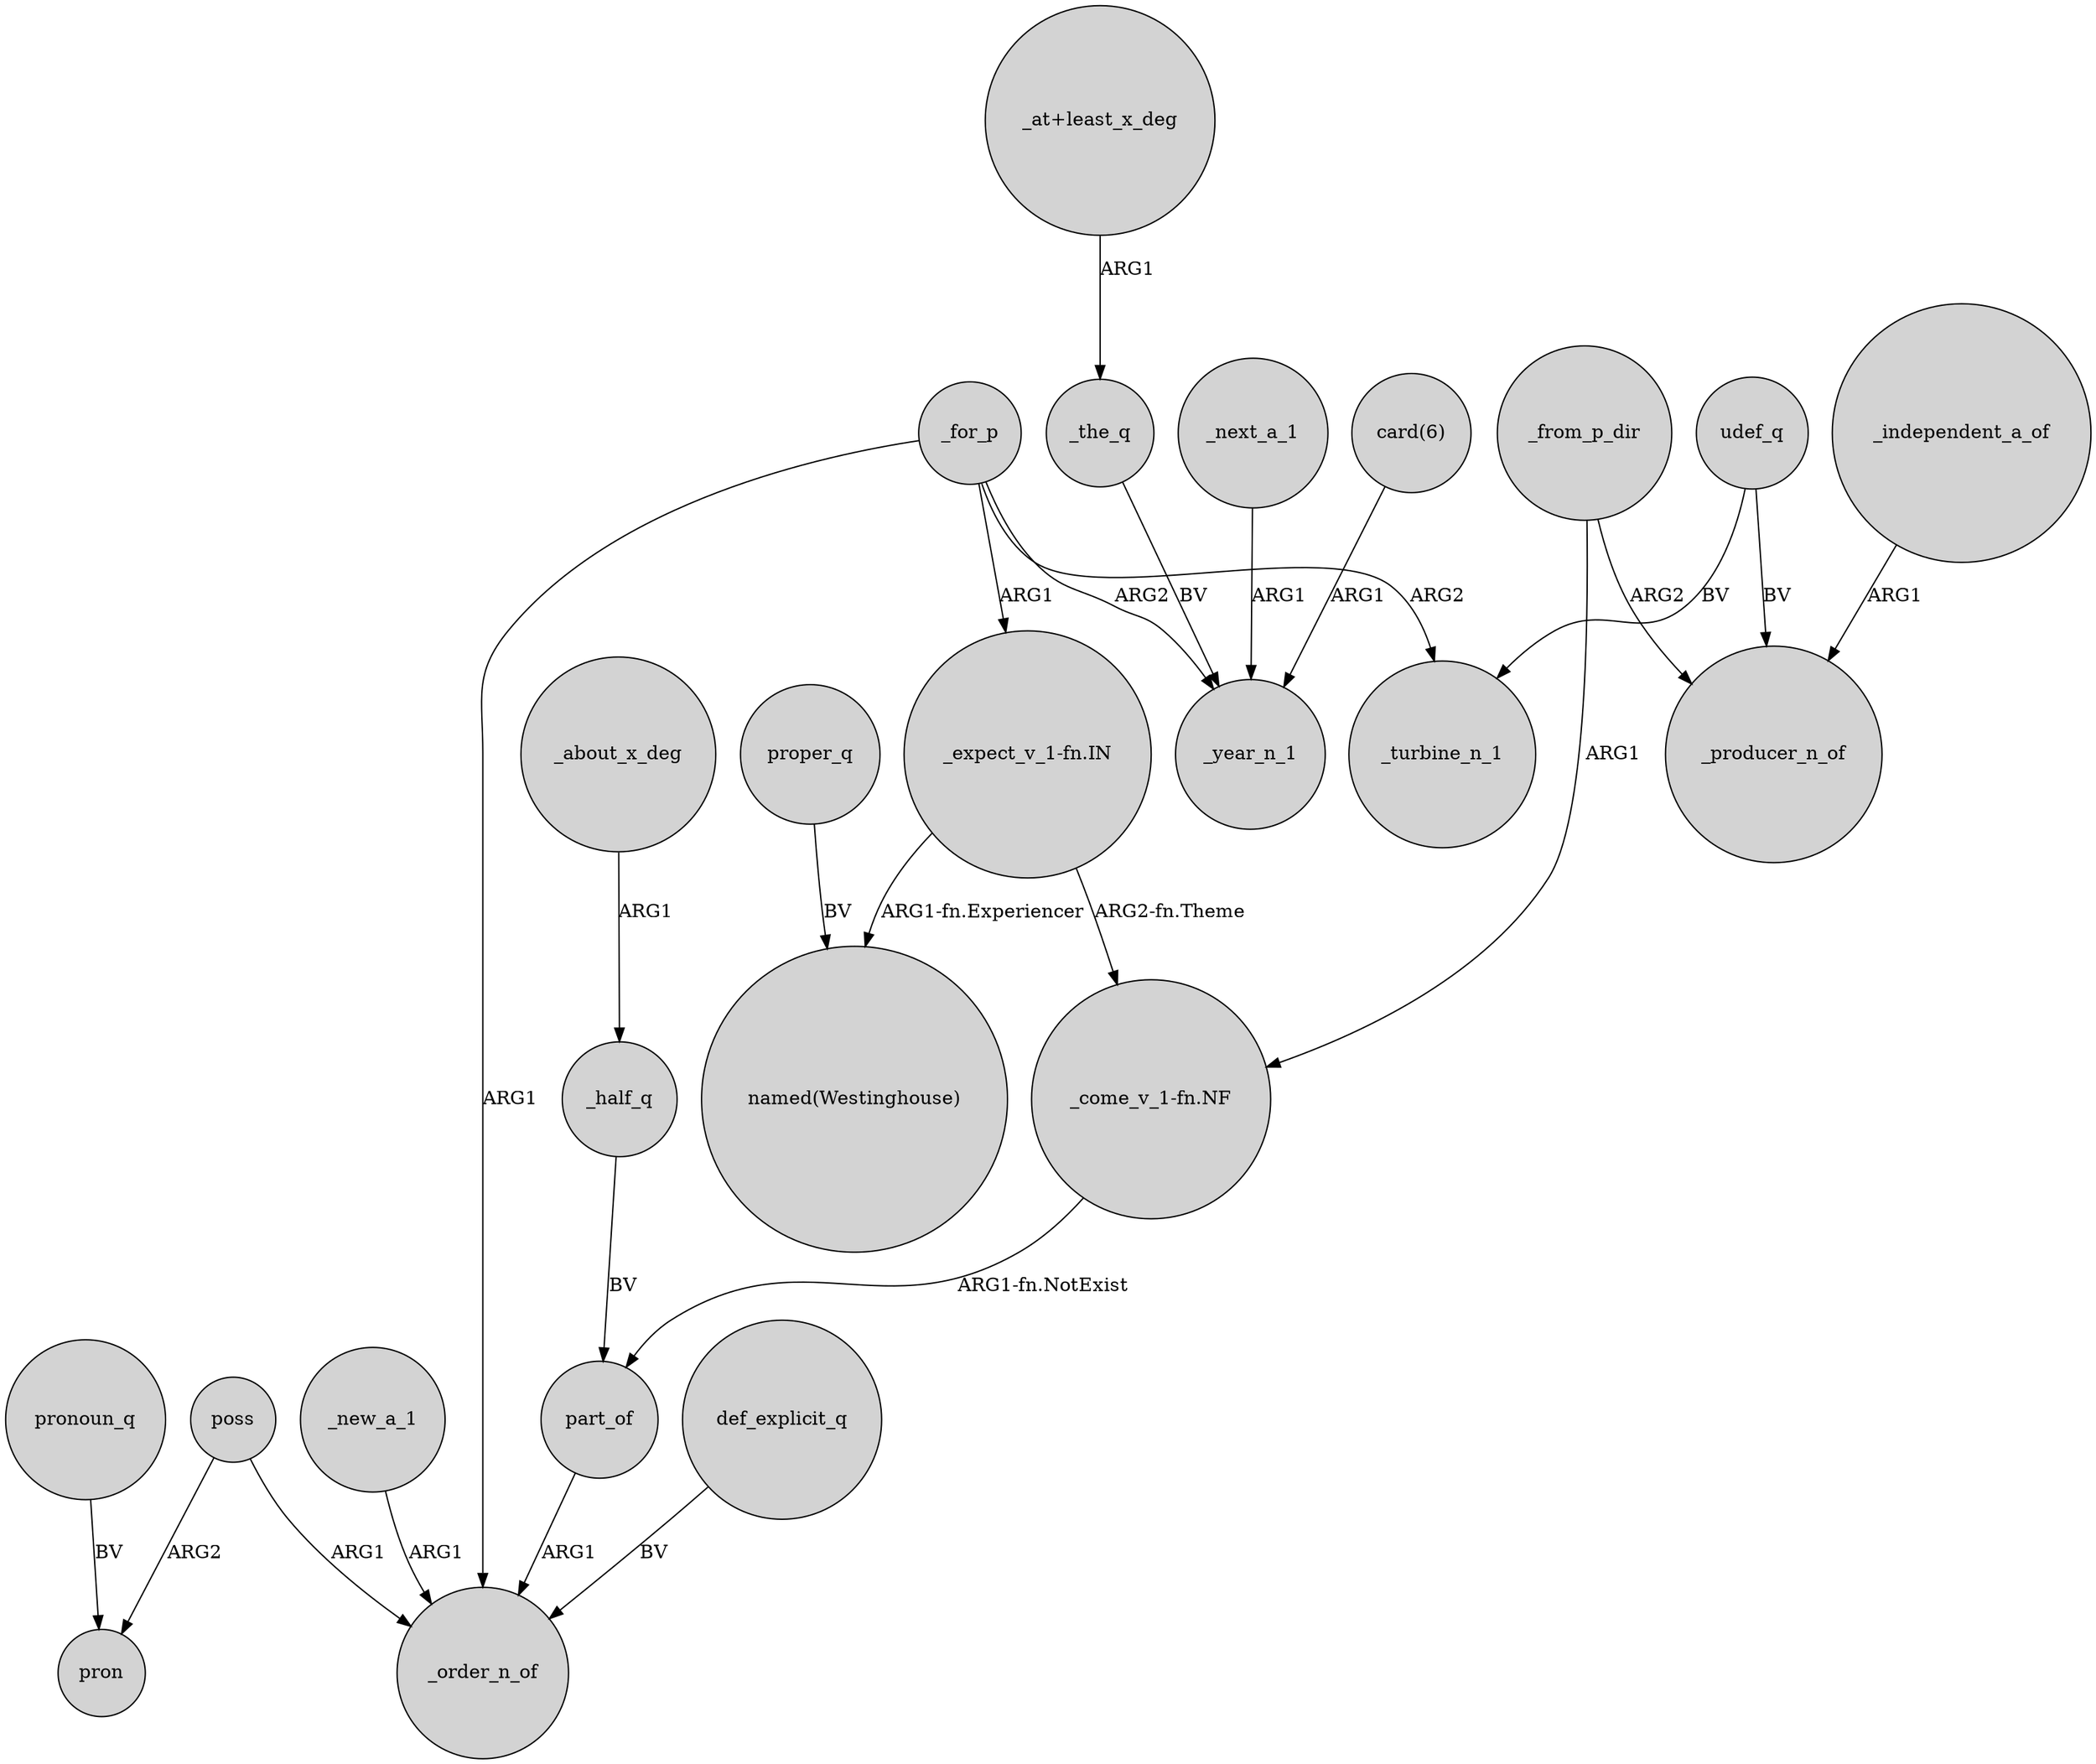 digraph {
	node [shape=circle style=filled]
	"_expect_v_1-fn.IN" -> "named(Westinghouse)" [label="ARG1-fn.Experiencer"]
	_from_p_dir -> _producer_n_of [label=ARG2]
	"_expect_v_1-fn.IN" -> "_come_v_1-fn.NF" [label="ARG2-fn.Theme"]
	poss -> pron [label=ARG2]
	_for_p -> _year_n_1 [label=ARG2]
	"_at+least_x_deg" -> _the_q [label=ARG1]
	_for_p -> _order_n_of [label=ARG1]
	proper_q -> "named(Westinghouse)" [label=BV]
	_about_x_deg -> _half_q [label=ARG1]
	udef_q -> _turbine_n_1 [label=BV]
	def_explicit_q -> _order_n_of [label=BV]
	pronoun_q -> pron [label=BV]
	_for_p -> "_expect_v_1-fn.IN" [label=ARG1]
	_next_a_1 -> _year_n_1 [label=ARG1]
	_half_q -> part_of [label=BV]
	"card(6)" -> _year_n_1 [label=ARG1]
	_the_q -> _year_n_1 [label=BV]
	_independent_a_of -> _producer_n_of [label=ARG1]
	"_come_v_1-fn.NF" -> part_of [label="ARG1-fn.NotExist"]
	part_of -> _order_n_of [label=ARG1]
	_from_p_dir -> "_come_v_1-fn.NF" [label=ARG1]
	udef_q -> _producer_n_of [label=BV]
	_for_p -> _turbine_n_1 [label=ARG2]
	poss -> _order_n_of [label=ARG1]
	_new_a_1 -> _order_n_of [label=ARG1]
}
